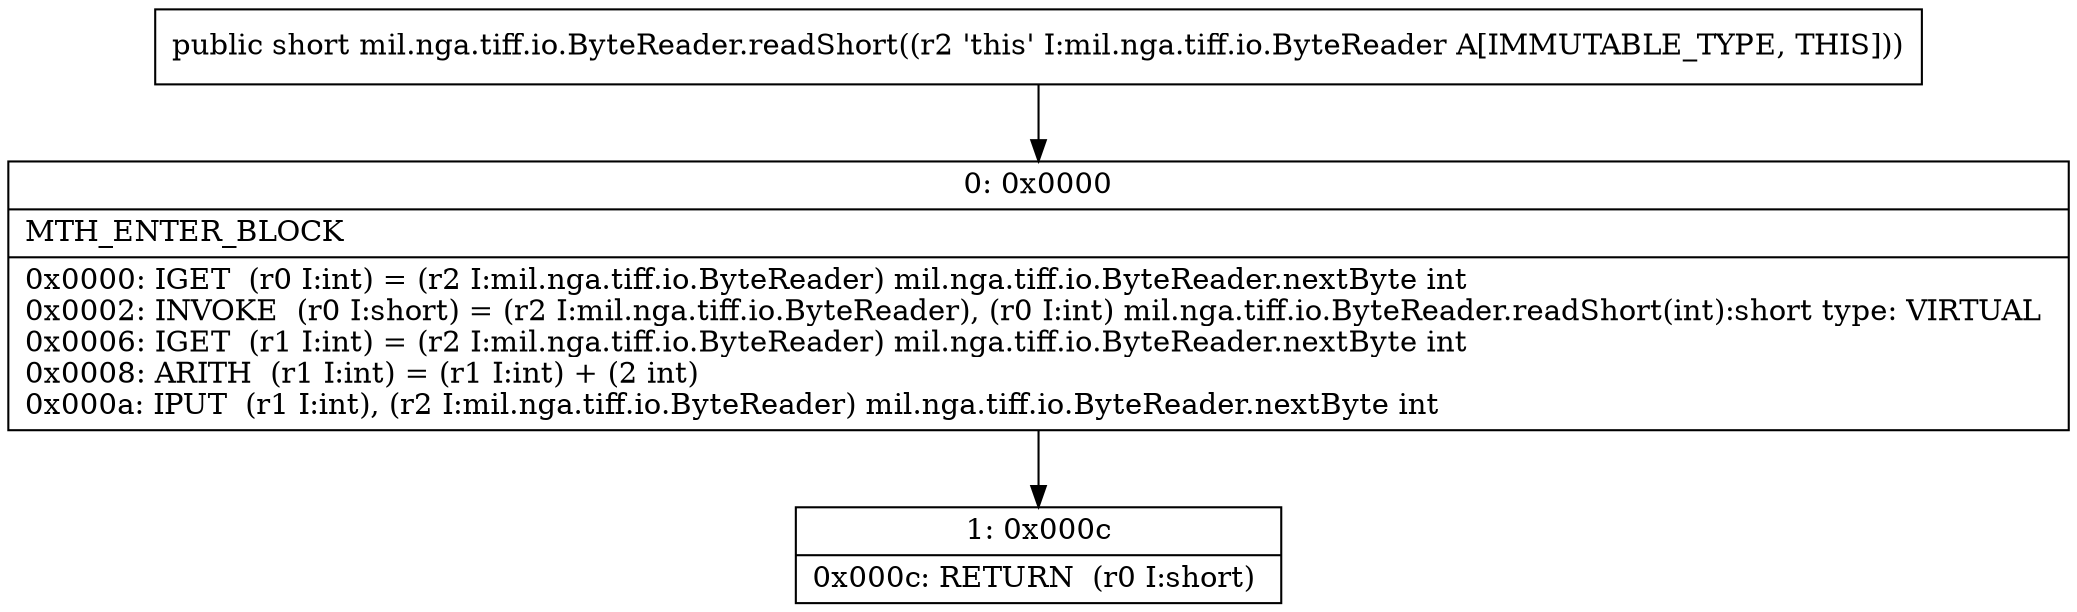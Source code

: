 digraph "CFG formil.nga.tiff.io.ByteReader.readShort()S" {
Node_0 [shape=record,label="{0\:\ 0x0000|MTH_ENTER_BLOCK\l|0x0000: IGET  (r0 I:int) = (r2 I:mil.nga.tiff.io.ByteReader) mil.nga.tiff.io.ByteReader.nextByte int \l0x0002: INVOKE  (r0 I:short) = (r2 I:mil.nga.tiff.io.ByteReader), (r0 I:int) mil.nga.tiff.io.ByteReader.readShort(int):short type: VIRTUAL \l0x0006: IGET  (r1 I:int) = (r2 I:mil.nga.tiff.io.ByteReader) mil.nga.tiff.io.ByteReader.nextByte int \l0x0008: ARITH  (r1 I:int) = (r1 I:int) + (2 int) \l0x000a: IPUT  (r1 I:int), (r2 I:mil.nga.tiff.io.ByteReader) mil.nga.tiff.io.ByteReader.nextByte int \l}"];
Node_1 [shape=record,label="{1\:\ 0x000c|0x000c: RETURN  (r0 I:short) \l}"];
MethodNode[shape=record,label="{public short mil.nga.tiff.io.ByteReader.readShort((r2 'this' I:mil.nga.tiff.io.ByteReader A[IMMUTABLE_TYPE, THIS])) }"];
MethodNode -> Node_0;
Node_0 -> Node_1;
}

